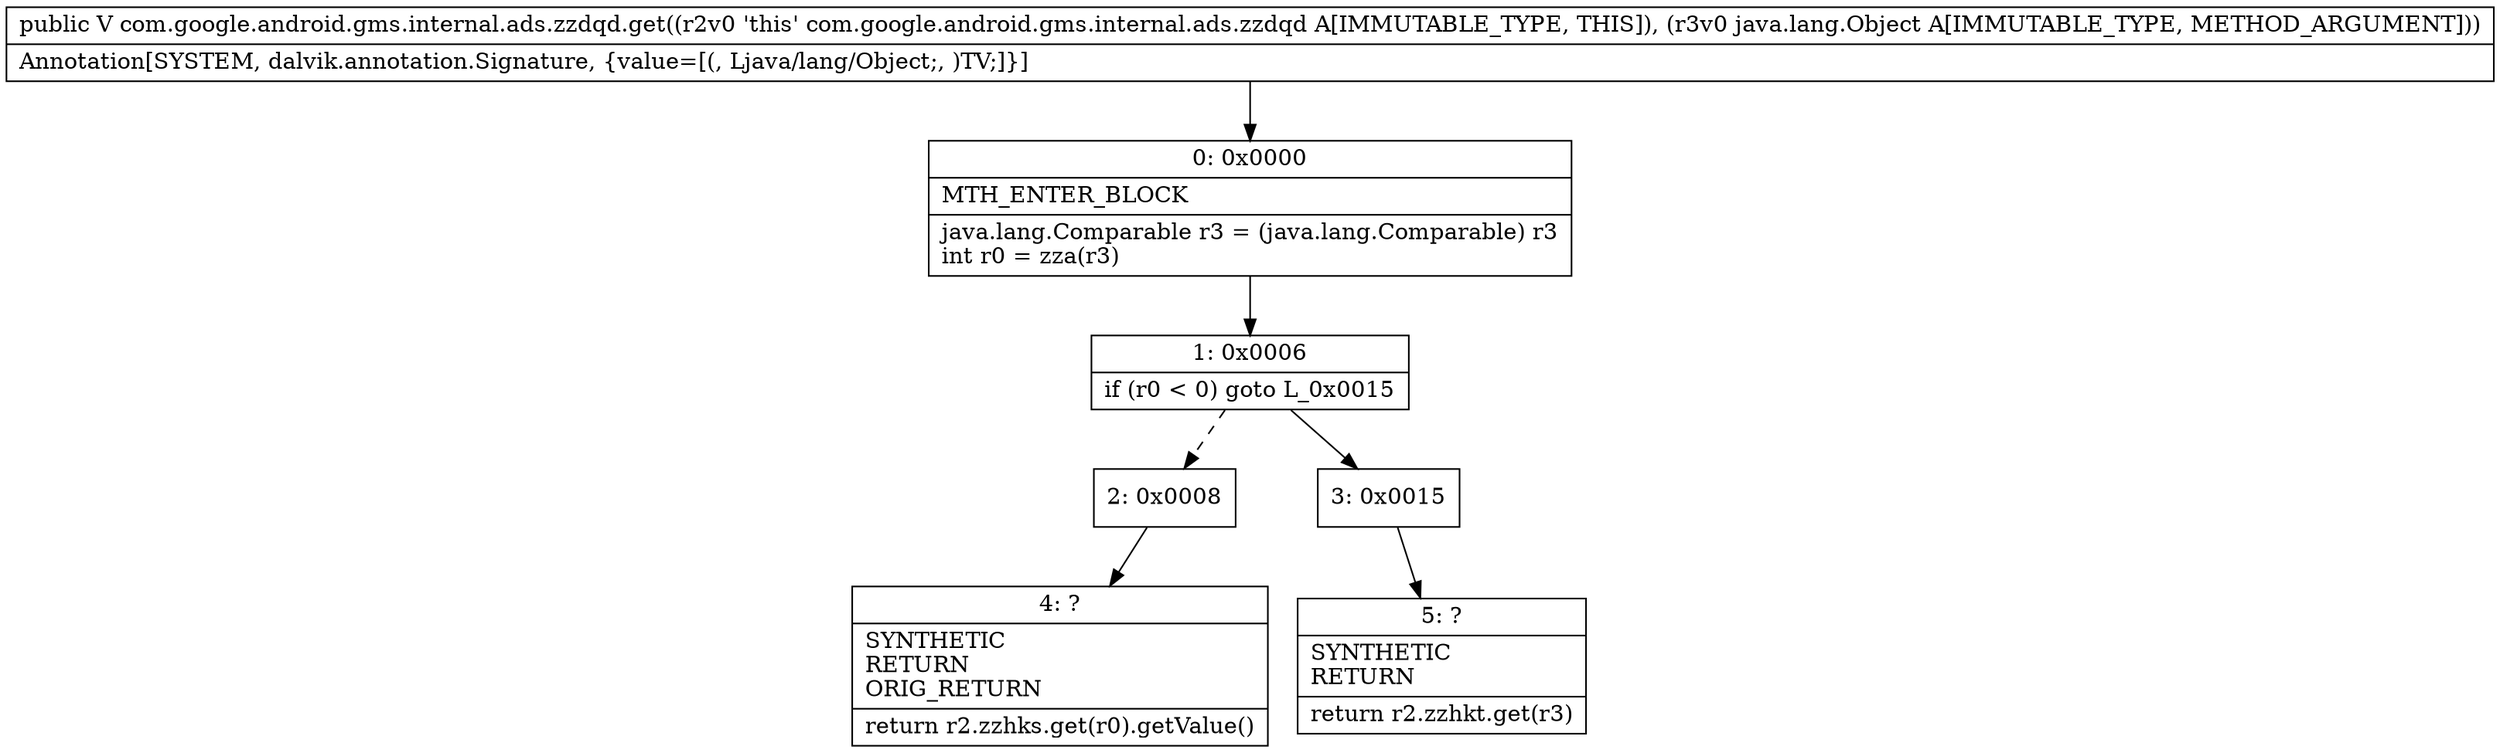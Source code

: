 digraph "CFG forcom.google.android.gms.internal.ads.zzdqd.get(Ljava\/lang\/Object;)Ljava\/lang\/Object;" {
Node_0 [shape=record,label="{0\:\ 0x0000|MTH_ENTER_BLOCK\l|java.lang.Comparable r3 = (java.lang.Comparable) r3\lint r0 = zza(r3)\l}"];
Node_1 [shape=record,label="{1\:\ 0x0006|if (r0 \< 0) goto L_0x0015\l}"];
Node_2 [shape=record,label="{2\:\ 0x0008}"];
Node_3 [shape=record,label="{3\:\ 0x0015}"];
Node_4 [shape=record,label="{4\:\ ?|SYNTHETIC\lRETURN\lORIG_RETURN\l|return r2.zzhks.get(r0).getValue()\l}"];
Node_5 [shape=record,label="{5\:\ ?|SYNTHETIC\lRETURN\l|return r2.zzhkt.get(r3)\l}"];
MethodNode[shape=record,label="{public V com.google.android.gms.internal.ads.zzdqd.get((r2v0 'this' com.google.android.gms.internal.ads.zzdqd A[IMMUTABLE_TYPE, THIS]), (r3v0 java.lang.Object A[IMMUTABLE_TYPE, METHOD_ARGUMENT]))  | Annotation[SYSTEM, dalvik.annotation.Signature, \{value=[(, Ljava\/lang\/Object;, )TV;]\}]\l}"];
MethodNode -> Node_0;
Node_0 -> Node_1;
Node_1 -> Node_2[style=dashed];
Node_1 -> Node_3;
Node_2 -> Node_4;
Node_3 -> Node_5;
}

